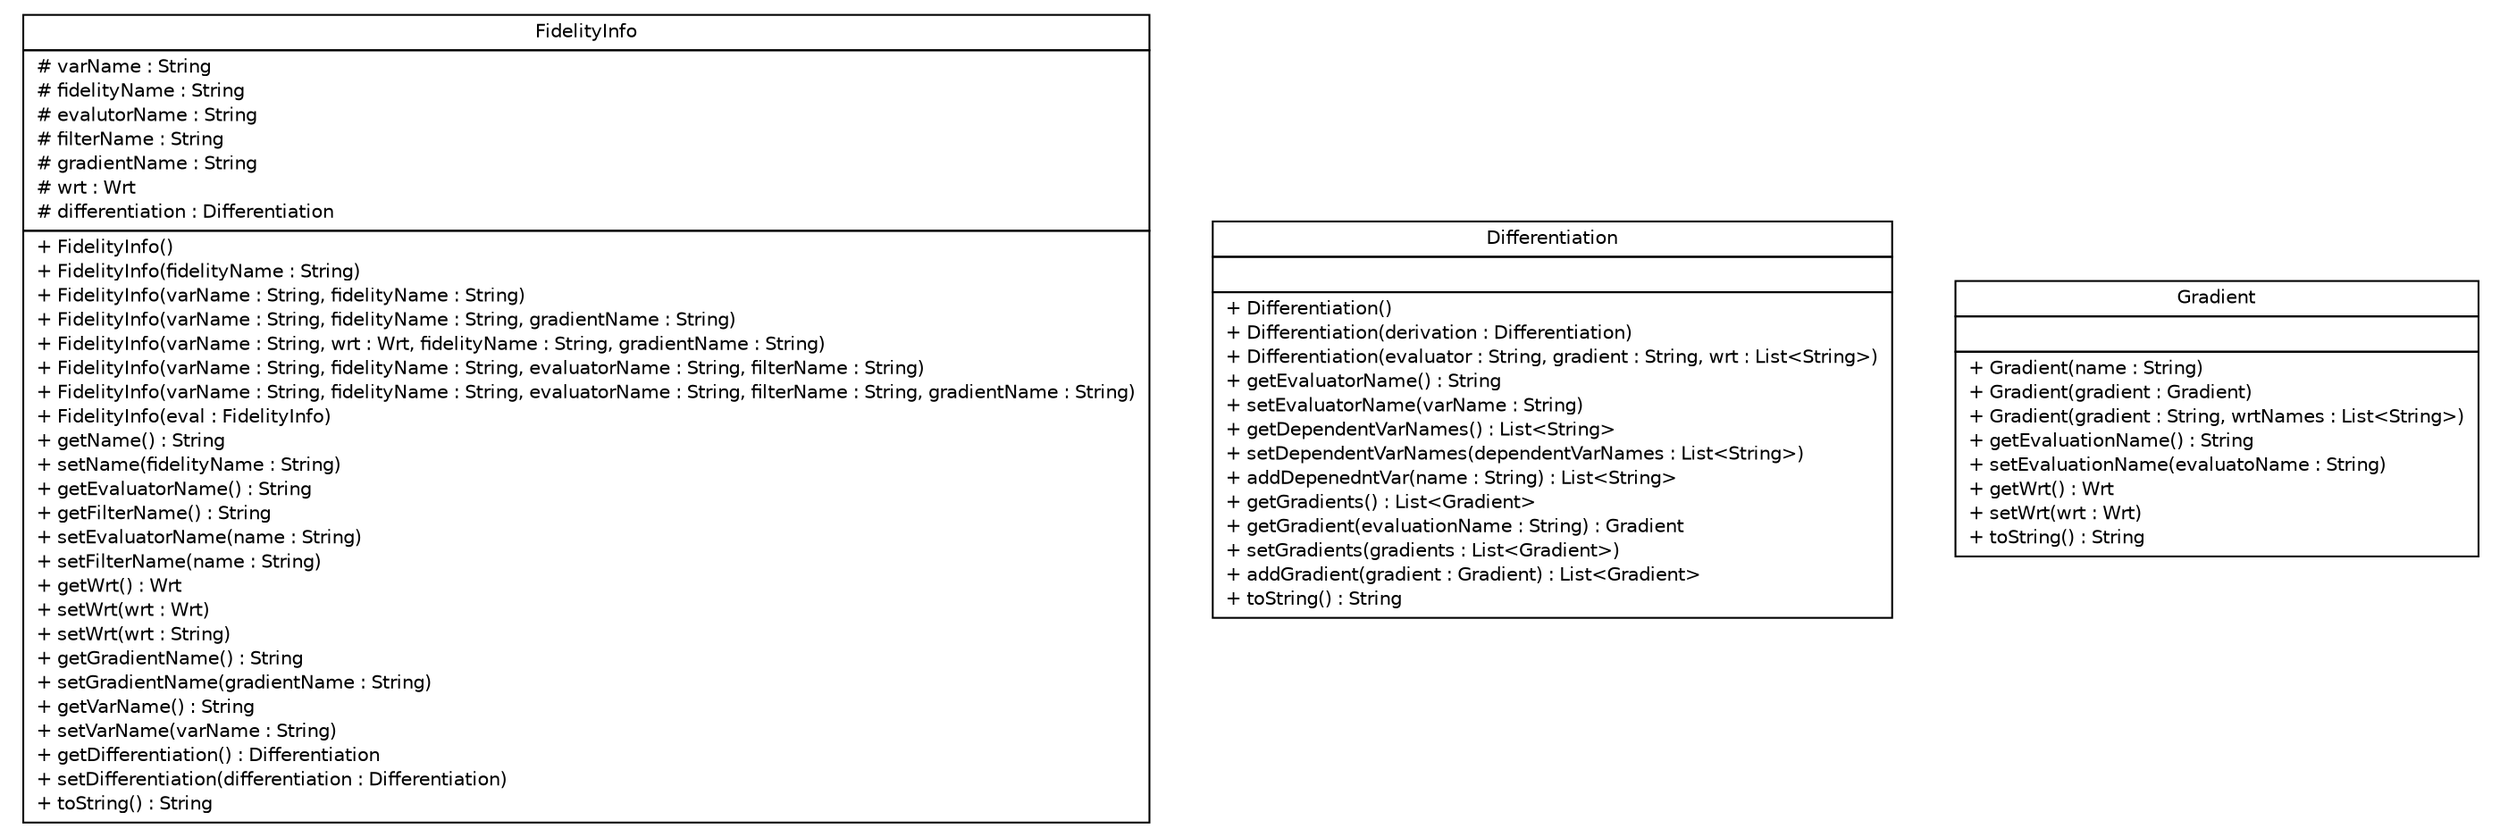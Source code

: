 #!/usr/local/bin/dot
#
# Class diagram 
# Generated by UMLGraph version R5_6 (http://www.umlgraph.org/)
#

digraph G {
	edge [fontname="Helvetica",fontsize=10,labelfontname="Helvetica",labelfontsize=10];
	node [fontname="Helvetica",fontsize=10,shape=plaintext];
	nodesep=0.25;
	ranksep=0.5;
	// sorcer.core.context.model.var.FidelityInfo
	c11815 [label=<<table title="sorcer.core.context.model.var.FidelityInfo" border="0" cellborder="1" cellspacing="0" cellpadding="2" port="p" href="./FidelityInfo.html">
		<tr><td><table border="0" cellspacing="0" cellpadding="1">
<tr><td align="center" balign="center"> FidelityInfo </td></tr>
		</table></td></tr>
		<tr><td><table border="0" cellspacing="0" cellpadding="1">
<tr><td align="left" balign="left"> # varName : String </td></tr>
<tr><td align="left" balign="left"> # fidelityName : String </td></tr>
<tr><td align="left" balign="left"> # evalutorName : String </td></tr>
<tr><td align="left" balign="left"> # filterName : String </td></tr>
<tr><td align="left" balign="left"> # gradientName : String </td></tr>
<tr><td align="left" balign="left"> # wrt : Wrt </td></tr>
<tr><td align="left" balign="left"> # differentiation : Differentiation </td></tr>
		</table></td></tr>
		<tr><td><table border="0" cellspacing="0" cellpadding="1">
<tr><td align="left" balign="left"> + FidelityInfo() </td></tr>
<tr><td align="left" balign="left"> + FidelityInfo(fidelityName : String) </td></tr>
<tr><td align="left" balign="left"> + FidelityInfo(varName : String, fidelityName : String) </td></tr>
<tr><td align="left" balign="left"> + FidelityInfo(varName : String, fidelityName : String, gradientName : String) </td></tr>
<tr><td align="left" balign="left"> + FidelityInfo(varName : String, wrt : Wrt, fidelityName : String, gradientName : String) </td></tr>
<tr><td align="left" balign="left"> + FidelityInfo(varName : String, fidelityName : String, evaluatorName : String, filterName : String) </td></tr>
<tr><td align="left" balign="left"> + FidelityInfo(varName : String, fidelityName : String, evaluatorName : String, filterName : String, gradientName : String) </td></tr>
<tr><td align="left" balign="left"> + FidelityInfo(eval : FidelityInfo) </td></tr>
<tr><td align="left" balign="left"> + getName() : String </td></tr>
<tr><td align="left" balign="left"> + setName(fidelityName : String) </td></tr>
<tr><td align="left" balign="left"> + getEvaluatorName() : String </td></tr>
<tr><td align="left" balign="left"> + getFilterName() : String </td></tr>
<tr><td align="left" balign="left"> + setEvaluatorName(name : String) </td></tr>
<tr><td align="left" balign="left"> + setFilterName(name : String) </td></tr>
<tr><td align="left" balign="left"> + getWrt() : Wrt </td></tr>
<tr><td align="left" balign="left"> + setWrt(wrt : Wrt) </td></tr>
<tr><td align="left" balign="left"> + setWrt(wrt : String) </td></tr>
<tr><td align="left" balign="left"> + getGradientName() : String </td></tr>
<tr><td align="left" balign="left"> + setGradientName(gradientName : String) </td></tr>
<tr><td align="left" balign="left"> + getVarName() : String </td></tr>
<tr><td align="left" balign="left"> + setVarName(varName : String) </td></tr>
<tr><td align="left" balign="left"> + getDifferentiation() : Differentiation </td></tr>
<tr><td align="left" balign="left"> + setDifferentiation(differentiation : Differentiation) </td></tr>
<tr><td align="left" balign="left"> + toString() : String </td></tr>
		</table></td></tr>
		</table>>, URL="./FidelityInfo.html", fontname="Helvetica", fontcolor="black", fontsize=10.0];
	// sorcer.core.context.model.var.Differentiation
	c11816 [label=<<table title="sorcer.core.context.model.var.Differentiation" border="0" cellborder="1" cellspacing="0" cellpadding="2" port="p" href="./Differentiation.html">
		<tr><td><table border="0" cellspacing="0" cellpadding="1">
<tr><td align="center" balign="center"> Differentiation </td></tr>
		</table></td></tr>
		<tr><td><table border="0" cellspacing="0" cellpadding="1">
<tr><td align="left" balign="left">  </td></tr>
		</table></td></tr>
		<tr><td><table border="0" cellspacing="0" cellpadding="1">
<tr><td align="left" balign="left"> + Differentiation() </td></tr>
<tr><td align="left" balign="left"> + Differentiation(derivation : Differentiation) </td></tr>
<tr><td align="left" balign="left"> + Differentiation(evaluator : String, gradient : String, wrt : List&lt;String&gt;) </td></tr>
<tr><td align="left" balign="left"> + getEvaluatorName() : String </td></tr>
<tr><td align="left" balign="left"> + setEvaluatorName(varName : String) </td></tr>
<tr><td align="left" balign="left"> + getDependentVarNames() : List&lt;String&gt; </td></tr>
<tr><td align="left" balign="left"> + setDependentVarNames(dependentVarNames : List&lt;String&gt;) </td></tr>
<tr><td align="left" balign="left"> + addDepenedntVar(name : String) : List&lt;String&gt; </td></tr>
<tr><td align="left" balign="left"> + getGradients() : List&lt;Gradient&gt; </td></tr>
<tr><td align="left" balign="left"> + getGradient(evaluationName : String) : Gradient </td></tr>
<tr><td align="left" balign="left"> + setGradients(gradients : List&lt;Gradient&gt;) </td></tr>
<tr><td align="left" balign="left"> + addGradient(gradient : Gradient) : List&lt;Gradient&gt; </td></tr>
<tr><td align="left" balign="left"> + toString() : String </td></tr>
		</table></td></tr>
		</table>>, URL="./Differentiation.html", fontname="Helvetica", fontcolor="black", fontsize=10.0];
	// sorcer.core.context.model.var.Gradient
	c11817 [label=<<table title="sorcer.core.context.model.var.Gradient" border="0" cellborder="1" cellspacing="0" cellpadding="2" port="p" href="./Gradient.html">
		<tr><td><table border="0" cellspacing="0" cellpadding="1">
<tr><td align="center" balign="center"> Gradient </td></tr>
		</table></td></tr>
		<tr><td><table border="0" cellspacing="0" cellpadding="1">
<tr><td align="left" balign="left">  </td></tr>
		</table></td></tr>
		<tr><td><table border="0" cellspacing="0" cellpadding="1">
<tr><td align="left" balign="left"> + Gradient(name : String) </td></tr>
<tr><td align="left" balign="left"> + Gradient(gradient : Gradient) </td></tr>
<tr><td align="left" balign="left"> + Gradient(gradient : String, wrtNames : List&lt;String&gt;) </td></tr>
<tr><td align="left" balign="left"> + getEvaluationName() : String </td></tr>
<tr><td align="left" balign="left"> + setEvaluationName(evaluatoName : String) </td></tr>
<tr><td align="left" balign="left"> + getWrt() : Wrt </td></tr>
<tr><td align="left" balign="left"> + setWrt(wrt : Wrt) </td></tr>
<tr><td align="left" balign="left"> + toString() : String </td></tr>
		</table></td></tr>
		</table>>, URL="./Gradient.html", fontname="Helvetica", fontcolor="black", fontsize=10.0];
}


